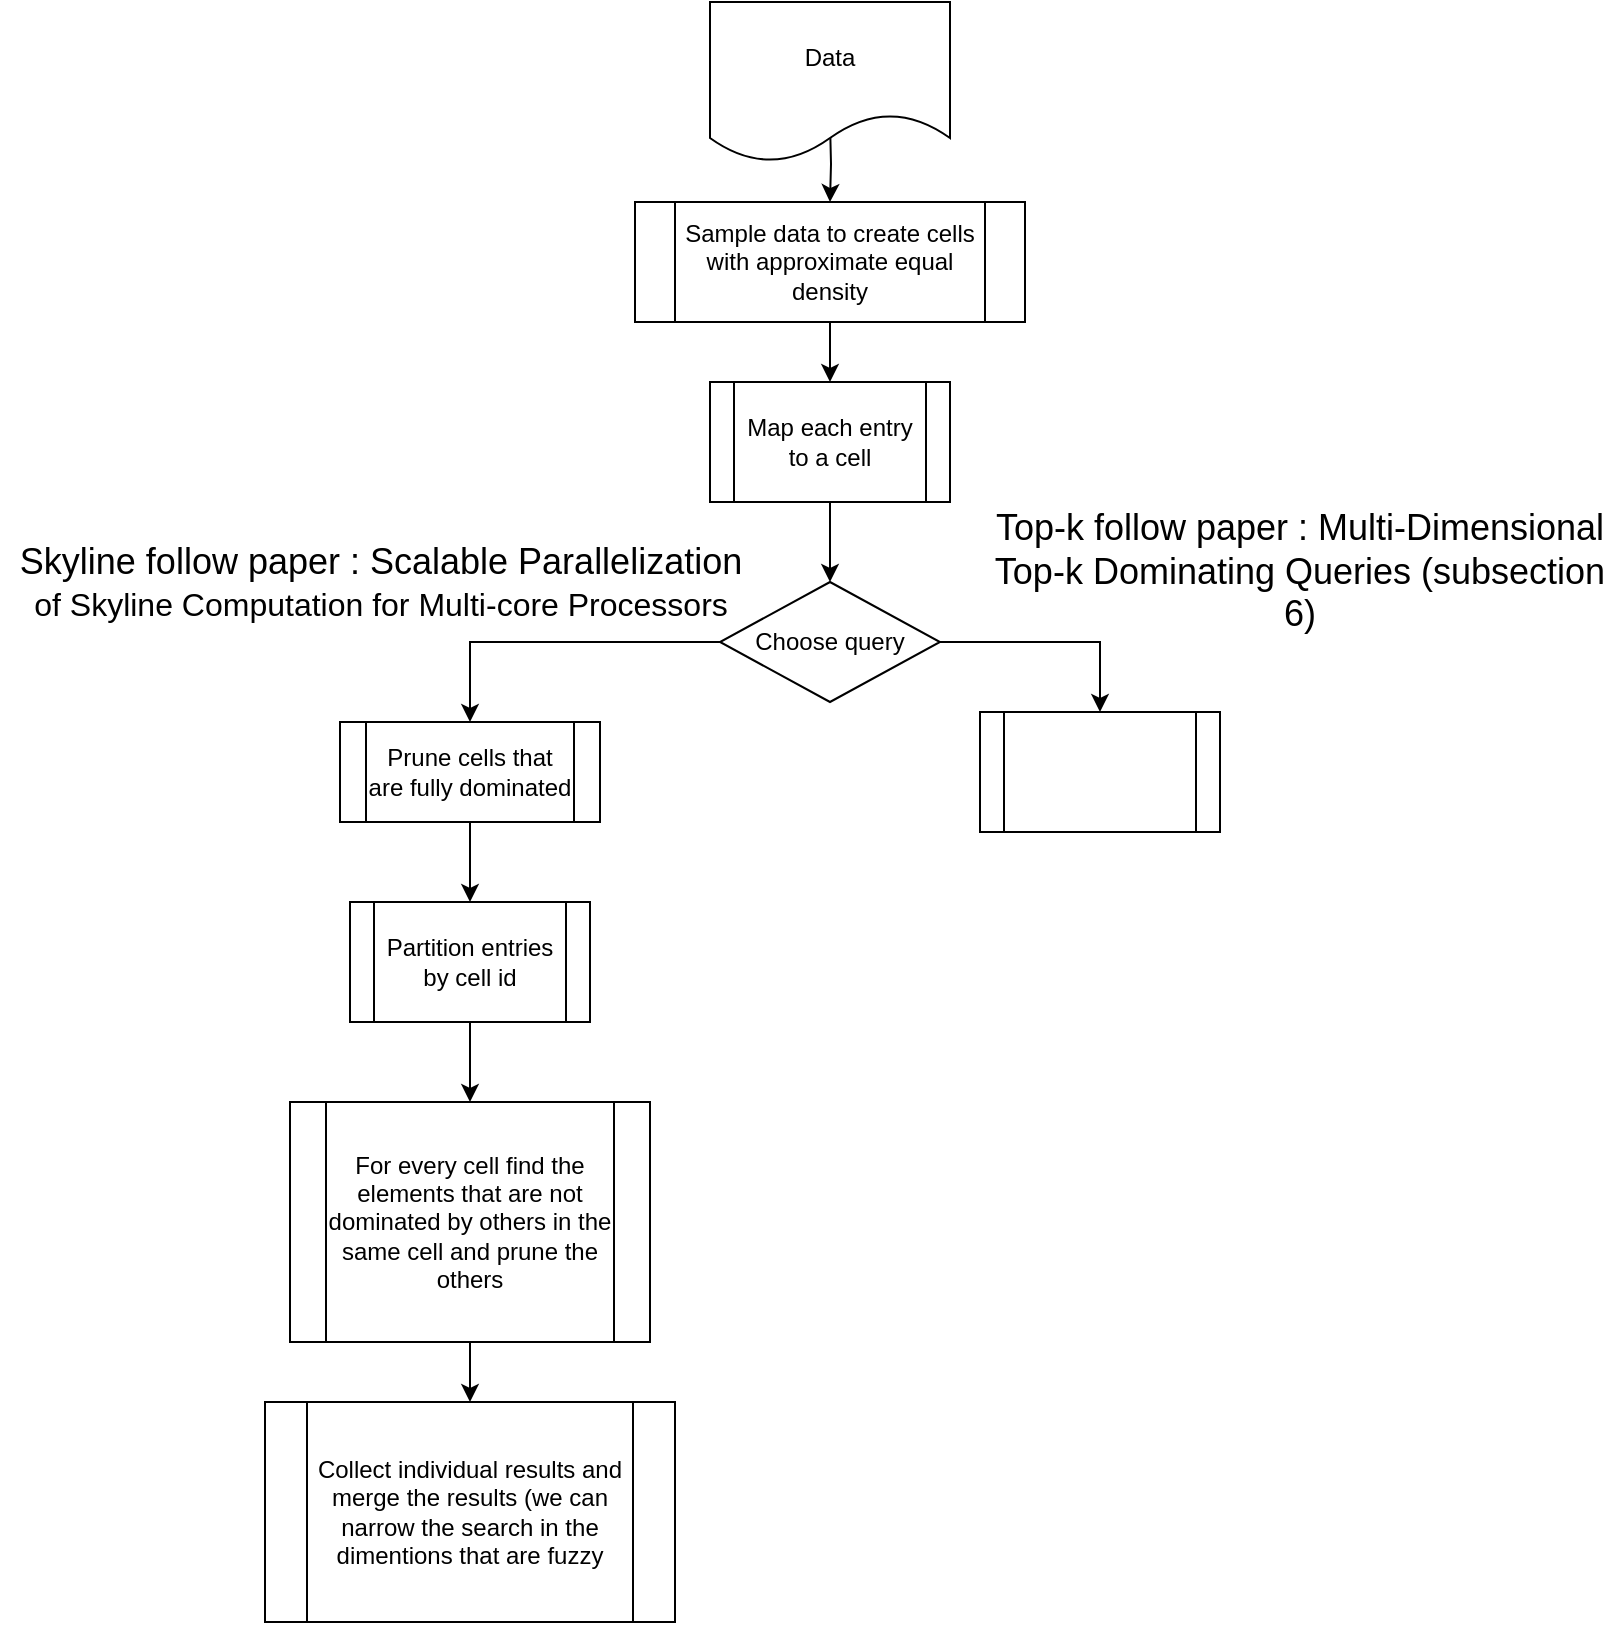 <mxfile version="13.7.9" type="github">
  <diagram id="C5RBs43oDa-KdzZeNtuy" name="Page-1">
    <mxGraphModel dx="2422" dy="770" grid="1" gridSize="10" guides="1" tooltips="1" connect="1" arrows="1" fold="1" page="1" pageScale="1" pageWidth="827" pageHeight="1169" math="0" shadow="0">
      <root>
        <mxCell id="WIyWlLk6GJQsqaUBKTNV-0" />
        <mxCell id="WIyWlLk6GJQsqaUBKTNV-1" parent="WIyWlLk6GJQsqaUBKTNV-0" />
        <mxCell id="kOw52LvNa-DupUHvRuqN-4" style="edgeStyle=orthogonalEdgeStyle;rounded=0;orthogonalLoop=1;jettySize=auto;html=1;exitX=0.5;exitY=1;exitDx=0;exitDy=0;exitPerimeter=0;entryX=0.5;entryY=0;entryDx=0;entryDy=0;" edge="1" parent="WIyWlLk6GJQsqaUBKTNV-1" target="kOw52LvNa-DupUHvRuqN-1">
          <mxGeometry relative="1" as="geometry">
            <mxPoint x="405" y="60" as="sourcePoint" />
          </mxGeometry>
        </mxCell>
        <mxCell id="kOw52LvNa-DupUHvRuqN-3" style="edgeStyle=orthogonalEdgeStyle;rounded=0;orthogonalLoop=1;jettySize=auto;html=1;exitX=0.5;exitY=1;exitDx=0;exitDy=0;entryX=0.5;entryY=0;entryDx=0;entryDy=0;" edge="1" parent="WIyWlLk6GJQsqaUBKTNV-1" source="kOw52LvNa-DupUHvRuqN-1" target="kOw52LvNa-DupUHvRuqN-2">
          <mxGeometry relative="1" as="geometry" />
        </mxCell>
        <mxCell id="kOw52LvNa-DupUHvRuqN-1" value="Sample data to create cells with approximate equal density" style="shape=process;whiteSpace=wrap;html=1;backgroundOutline=1;" vertex="1" parent="WIyWlLk6GJQsqaUBKTNV-1">
          <mxGeometry x="307.5" y="100" width="195" height="60" as="geometry" />
        </mxCell>
        <mxCell id="kOw52LvNa-DupUHvRuqN-7" value="" style="edgeStyle=orthogonalEdgeStyle;rounded=0;orthogonalLoop=1;jettySize=auto;html=1;" edge="1" parent="WIyWlLk6GJQsqaUBKTNV-1" source="kOw52LvNa-DupUHvRuqN-2" target="kOw52LvNa-DupUHvRuqN-5">
          <mxGeometry relative="1" as="geometry" />
        </mxCell>
        <mxCell id="kOw52LvNa-DupUHvRuqN-2" value="Map each entry to a cell" style="shape=process;whiteSpace=wrap;html=1;backgroundOutline=1;" vertex="1" parent="WIyWlLk6GJQsqaUBKTNV-1">
          <mxGeometry x="345" y="190" width="120" height="60" as="geometry" />
        </mxCell>
        <mxCell id="kOw52LvNa-DupUHvRuqN-11" value="" style="edgeStyle=orthogonalEdgeStyle;rounded=0;orthogonalLoop=1;jettySize=auto;html=1;" edge="1" parent="WIyWlLk6GJQsqaUBKTNV-1" source="kOw52LvNa-DupUHvRuqN-5" target="kOw52LvNa-DupUHvRuqN-10">
          <mxGeometry relative="1" as="geometry" />
        </mxCell>
        <mxCell id="kOw52LvNa-DupUHvRuqN-20" style="edgeStyle=orthogonalEdgeStyle;rounded=0;orthogonalLoop=1;jettySize=auto;html=1;" edge="1" parent="WIyWlLk6GJQsqaUBKTNV-1" source="kOw52LvNa-DupUHvRuqN-5" target="kOw52LvNa-DupUHvRuqN-19">
          <mxGeometry relative="1" as="geometry" />
        </mxCell>
        <mxCell id="kOw52LvNa-DupUHvRuqN-5" value="Choose query" style="rhombus;whiteSpace=wrap;html=1;" vertex="1" parent="WIyWlLk6GJQsqaUBKTNV-1">
          <mxGeometry x="350" y="290" width="110" height="60" as="geometry" />
        </mxCell>
        <mxCell id="kOw52LvNa-DupUHvRuqN-9" value="Data" style="shape=document;whiteSpace=wrap;html=1;boundedLbl=1;" vertex="1" parent="WIyWlLk6GJQsqaUBKTNV-1">
          <mxGeometry x="345" width="120" height="80" as="geometry" />
        </mxCell>
        <mxCell id="kOw52LvNa-DupUHvRuqN-14" value="" style="edgeStyle=orthogonalEdgeStyle;rounded=0;orthogonalLoop=1;jettySize=auto;html=1;" edge="1" parent="WIyWlLk6GJQsqaUBKTNV-1" source="kOw52LvNa-DupUHvRuqN-10" target="kOw52LvNa-DupUHvRuqN-13">
          <mxGeometry relative="1" as="geometry" />
        </mxCell>
        <mxCell id="kOw52LvNa-DupUHvRuqN-10" value="Prune cells that are fully dominated" style="shape=process;whiteSpace=wrap;html=1;backgroundOutline=1;" vertex="1" parent="WIyWlLk6GJQsqaUBKTNV-1">
          <mxGeometry x="160" y="360" width="130" height="50" as="geometry" />
        </mxCell>
        <mxCell id="kOw52LvNa-DupUHvRuqN-12" value="&lt;div&gt;&lt;font style=&quot;font-size: 18px&quot;&gt;Skyline follow paper : Scalable Parallelization &lt;br&gt;&lt;/font&gt;&lt;/div&gt;&lt;div&gt;&lt;font size=&quot;3&quot;&gt;of Skyline Computation for Multi-core Processors&lt;/font&gt;&lt;/div&gt;" style="text;html=1;align=center;verticalAlign=middle;resizable=0;points=[];autosize=1;" vertex="1" parent="WIyWlLk6GJQsqaUBKTNV-1">
          <mxGeometry x="-10" y="270" width="380" height="40" as="geometry" />
        </mxCell>
        <mxCell id="kOw52LvNa-DupUHvRuqN-16" value="" style="edgeStyle=orthogonalEdgeStyle;rounded=0;orthogonalLoop=1;jettySize=auto;html=1;" edge="1" parent="WIyWlLk6GJQsqaUBKTNV-1" source="kOw52LvNa-DupUHvRuqN-13" target="kOw52LvNa-DupUHvRuqN-15">
          <mxGeometry relative="1" as="geometry" />
        </mxCell>
        <mxCell id="kOw52LvNa-DupUHvRuqN-13" value="Partition entries by cell id" style="shape=process;whiteSpace=wrap;html=1;backgroundOutline=1;" vertex="1" parent="WIyWlLk6GJQsqaUBKTNV-1">
          <mxGeometry x="165" y="450" width="120" height="60" as="geometry" />
        </mxCell>
        <mxCell id="kOw52LvNa-DupUHvRuqN-18" value="" style="edgeStyle=orthogonalEdgeStyle;rounded=0;orthogonalLoop=1;jettySize=auto;html=1;" edge="1" parent="WIyWlLk6GJQsqaUBKTNV-1" source="kOw52LvNa-DupUHvRuqN-15" target="kOw52LvNa-DupUHvRuqN-17">
          <mxGeometry relative="1" as="geometry" />
        </mxCell>
        <mxCell id="kOw52LvNa-DupUHvRuqN-15" value="For every cell find the elements that are not dominated by others in the same cell and prune the others" style="shape=process;whiteSpace=wrap;html=1;backgroundOutline=1;" vertex="1" parent="WIyWlLk6GJQsqaUBKTNV-1">
          <mxGeometry x="135" y="550" width="180" height="120" as="geometry" />
        </mxCell>
        <mxCell id="kOw52LvNa-DupUHvRuqN-17" value="Collect individual results and merge the results (we can narrow the search in the dimentions that are fuzzy" style="shape=process;whiteSpace=wrap;html=1;backgroundOutline=1;" vertex="1" parent="WIyWlLk6GJQsqaUBKTNV-1">
          <mxGeometry x="122.5" y="700" width="205" height="110" as="geometry" />
        </mxCell>
        <mxCell id="kOw52LvNa-DupUHvRuqN-19" value="" style="shape=process;whiteSpace=wrap;html=1;backgroundOutline=1;" vertex="1" parent="WIyWlLk6GJQsqaUBKTNV-1">
          <mxGeometry x="480" y="355" width="120" height="60" as="geometry" />
        </mxCell>
        <mxCell id="kOw52LvNa-DupUHvRuqN-21" value="&lt;font style=&quot;font-size: 18px&quot;&gt;Top-k follow paper : Multi-Dimensional Top-k Dominating Queries (subsection 6)&lt;/font&gt;" style="text;html=1;strokeColor=none;fillColor=none;align=center;verticalAlign=middle;whiteSpace=wrap;rounded=0;" vertex="1" parent="WIyWlLk6GJQsqaUBKTNV-1">
          <mxGeometry x="480" y="250" width="320" height="70" as="geometry" />
        </mxCell>
      </root>
    </mxGraphModel>
  </diagram>
</mxfile>
